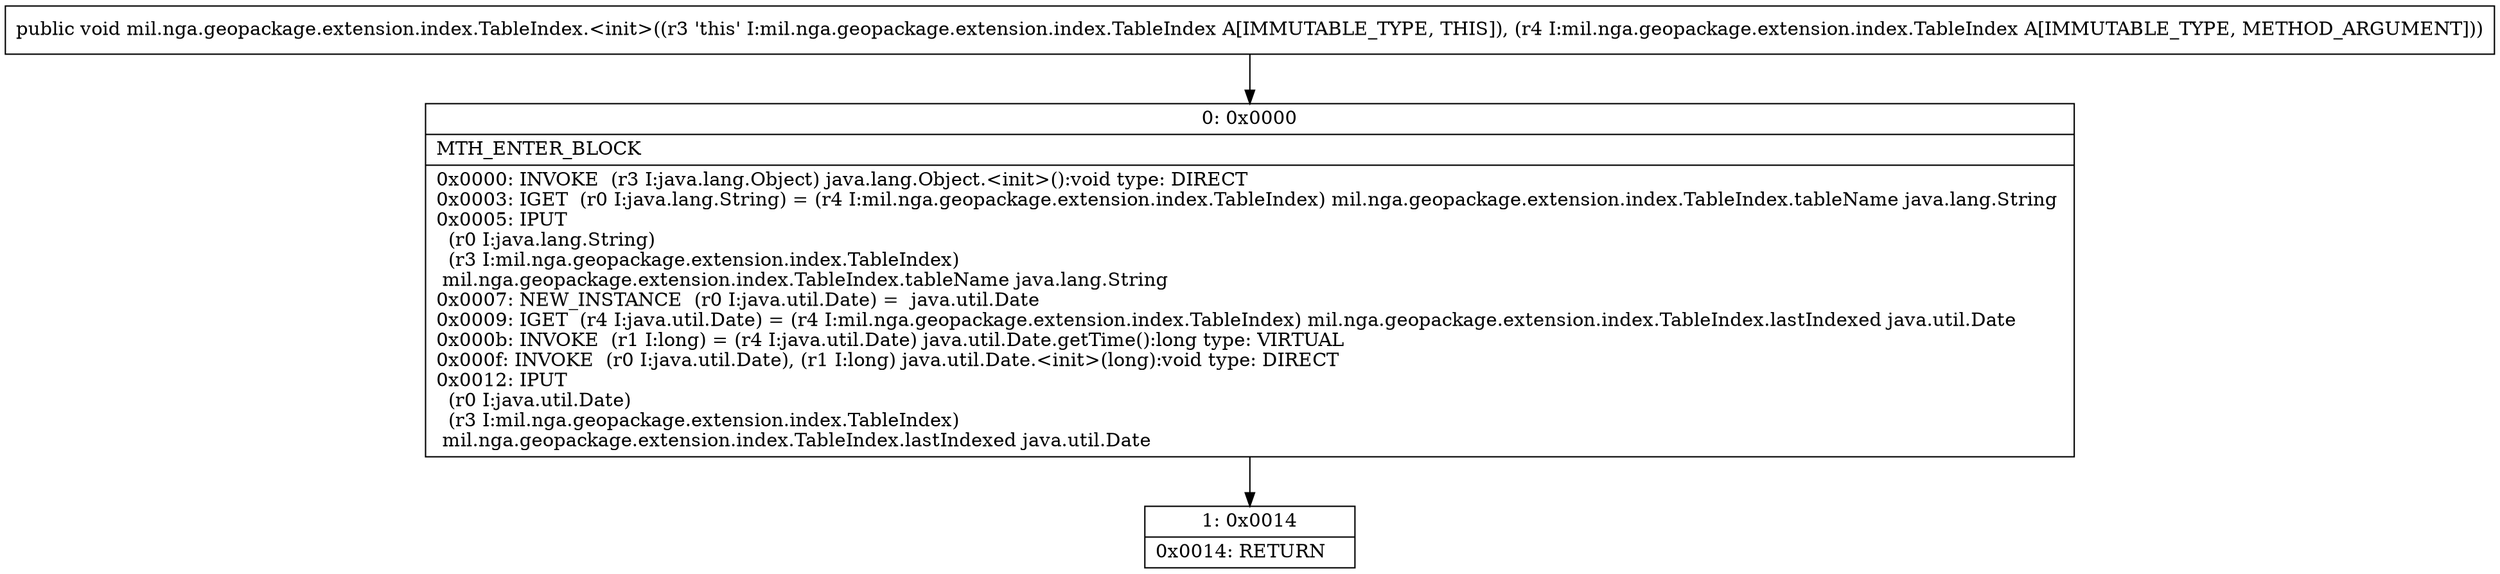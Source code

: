 digraph "CFG formil.nga.geopackage.extension.index.TableIndex.\<init\>(Lmil\/nga\/geopackage\/extension\/index\/TableIndex;)V" {
Node_0 [shape=record,label="{0\:\ 0x0000|MTH_ENTER_BLOCK\l|0x0000: INVOKE  (r3 I:java.lang.Object) java.lang.Object.\<init\>():void type: DIRECT \l0x0003: IGET  (r0 I:java.lang.String) = (r4 I:mil.nga.geopackage.extension.index.TableIndex) mil.nga.geopackage.extension.index.TableIndex.tableName java.lang.String \l0x0005: IPUT  \l  (r0 I:java.lang.String)\l  (r3 I:mil.nga.geopackage.extension.index.TableIndex)\l mil.nga.geopackage.extension.index.TableIndex.tableName java.lang.String \l0x0007: NEW_INSTANCE  (r0 I:java.util.Date) =  java.util.Date \l0x0009: IGET  (r4 I:java.util.Date) = (r4 I:mil.nga.geopackage.extension.index.TableIndex) mil.nga.geopackage.extension.index.TableIndex.lastIndexed java.util.Date \l0x000b: INVOKE  (r1 I:long) = (r4 I:java.util.Date) java.util.Date.getTime():long type: VIRTUAL \l0x000f: INVOKE  (r0 I:java.util.Date), (r1 I:long) java.util.Date.\<init\>(long):void type: DIRECT \l0x0012: IPUT  \l  (r0 I:java.util.Date)\l  (r3 I:mil.nga.geopackage.extension.index.TableIndex)\l mil.nga.geopackage.extension.index.TableIndex.lastIndexed java.util.Date \l}"];
Node_1 [shape=record,label="{1\:\ 0x0014|0x0014: RETURN   \l}"];
MethodNode[shape=record,label="{public void mil.nga.geopackage.extension.index.TableIndex.\<init\>((r3 'this' I:mil.nga.geopackage.extension.index.TableIndex A[IMMUTABLE_TYPE, THIS]), (r4 I:mil.nga.geopackage.extension.index.TableIndex A[IMMUTABLE_TYPE, METHOD_ARGUMENT])) }"];
MethodNode -> Node_0;
Node_0 -> Node_1;
}

